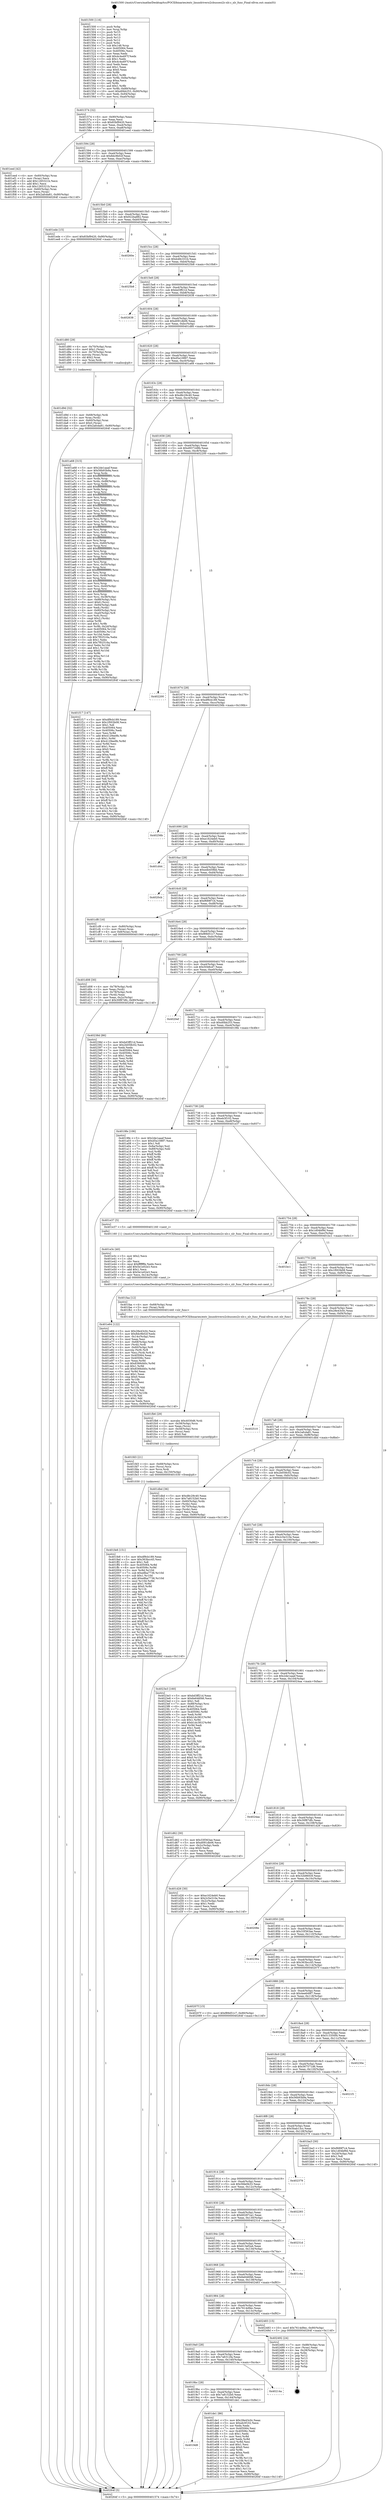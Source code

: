 digraph "0x401500" {
  label = "0x401500 (/mnt/c/Users/mathe/Desktop/tcc/POCII/binaries/extr_linuxdriversi2cbussesi2c-xlr.c_xlr_func_Final-ollvm.out::main(0))"
  labelloc = "t"
  node[shape=record]

  Entry [label="",width=0.3,height=0.3,shape=circle,fillcolor=black,style=filled]
  "0x401574" [label="{
     0x401574 [32]\l
     | [instrs]\l
     &nbsp;&nbsp;0x401574 \<+6\>: mov -0x90(%rbp),%eax\l
     &nbsp;&nbsp;0x40157a \<+2\>: mov %eax,%ecx\l
     &nbsp;&nbsp;0x40157c \<+6\>: sub $0x83bf9420,%ecx\l
     &nbsp;&nbsp;0x401582 \<+6\>: mov %eax,-0xa4(%rbp)\l
     &nbsp;&nbsp;0x401588 \<+6\>: mov %ecx,-0xa8(%rbp)\l
     &nbsp;&nbsp;0x40158e \<+6\>: je 0000000000401eed \<main+0x9ed\>\l
  }"]
  "0x401eed" [label="{
     0x401eed [42]\l
     | [instrs]\l
     &nbsp;&nbsp;0x401eed \<+4\>: mov -0x60(%rbp),%rax\l
     &nbsp;&nbsp;0x401ef1 \<+2\>: mov (%rax),%ecx\l
     &nbsp;&nbsp;0x401ef3 \<+6\>: add $0x1265321b,%ecx\l
     &nbsp;&nbsp;0x401ef9 \<+3\>: add $0x1,%ecx\l
     &nbsp;&nbsp;0x401efc \<+6\>: sub $0x1265321b,%ecx\l
     &nbsp;&nbsp;0x401f02 \<+4\>: mov -0x60(%rbp),%rax\l
     &nbsp;&nbsp;0x401f06 \<+2\>: mov %ecx,(%rax)\l
     &nbsp;&nbsp;0x401f08 \<+10\>: movl $0x2afcda81,-0x90(%rbp)\l
     &nbsp;&nbsp;0x401f12 \<+5\>: jmp 000000000040264f \<main+0x114f\>\l
  }"]
  "0x401594" [label="{
     0x401594 [28]\l
     | [instrs]\l
     &nbsp;&nbsp;0x401594 \<+5\>: jmp 0000000000401599 \<main+0x99\>\l
     &nbsp;&nbsp;0x401599 \<+6\>: mov -0xa4(%rbp),%eax\l
     &nbsp;&nbsp;0x40159f \<+5\>: sub $0x8dc9b02f,%eax\l
     &nbsp;&nbsp;0x4015a4 \<+6\>: mov %eax,-0xac(%rbp)\l
     &nbsp;&nbsp;0x4015aa \<+6\>: je 0000000000401ede \<main+0x9de\>\l
  }"]
  Exit [label="",width=0.3,height=0.3,shape=circle,fillcolor=black,style=filled,peripheries=2]
  "0x401ede" [label="{
     0x401ede [15]\l
     | [instrs]\l
     &nbsp;&nbsp;0x401ede \<+10\>: movl $0x83bf9420,-0x90(%rbp)\l
     &nbsp;&nbsp;0x401ee8 \<+5\>: jmp 000000000040264f \<main+0x114f\>\l
  }"]
  "0x4015b0" [label="{
     0x4015b0 [28]\l
     | [instrs]\l
     &nbsp;&nbsp;0x4015b0 \<+5\>: jmp 00000000004015b5 \<main+0xb5\>\l
     &nbsp;&nbsp;0x4015b5 \<+6\>: mov -0xa4(%rbp),%eax\l
     &nbsp;&nbsp;0x4015bb \<+5\>: sub $0x922ba882,%eax\l
     &nbsp;&nbsp;0x4015c0 \<+6\>: mov %eax,-0xb0(%rbp)\l
     &nbsp;&nbsp;0x4015c6 \<+6\>: je 000000000040260e \<main+0x110e\>\l
  }"]
  "0x401fe8" [label="{
     0x401fe8 [151]\l
     | [instrs]\l
     &nbsp;&nbsp;0x401fe8 \<+5\>: mov $0xdf9cb189,%eax\l
     &nbsp;&nbsp;0x401fed \<+5\>: mov $0x363bcc45,%esi\l
     &nbsp;&nbsp;0x401ff2 \<+2\>: mov $0x1,%dl\l
     &nbsp;&nbsp;0x401ff4 \<+8\>: mov 0x405064,%r8d\l
     &nbsp;&nbsp;0x401ffc \<+8\>: mov 0x40506c,%r9d\l
     &nbsp;&nbsp;0x402004 \<+3\>: mov %r8d,%r10d\l
     &nbsp;&nbsp;0x402007 \<+7\>: sub $0xe8ba7736,%r10d\l
     &nbsp;&nbsp;0x40200e \<+4\>: sub $0x1,%r10d\l
     &nbsp;&nbsp;0x402012 \<+7\>: add $0xe8ba7736,%r10d\l
     &nbsp;&nbsp;0x402019 \<+4\>: imul %r10d,%r8d\l
     &nbsp;&nbsp;0x40201d \<+4\>: and $0x1,%r8d\l
     &nbsp;&nbsp;0x402021 \<+4\>: cmp $0x0,%r8d\l
     &nbsp;&nbsp;0x402025 \<+4\>: sete %r11b\l
     &nbsp;&nbsp;0x402029 \<+4\>: cmp $0xa,%r9d\l
     &nbsp;&nbsp;0x40202d \<+3\>: setl %bl\l
     &nbsp;&nbsp;0x402030 \<+3\>: mov %r11b,%r14b\l
     &nbsp;&nbsp;0x402033 \<+4\>: xor $0xff,%r14b\l
     &nbsp;&nbsp;0x402037 \<+3\>: mov %bl,%r15b\l
     &nbsp;&nbsp;0x40203a \<+4\>: xor $0xff,%r15b\l
     &nbsp;&nbsp;0x40203e \<+3\>: xor $0x1,%dl\l
     &nbsp;&nbsp;0x402041 \<+3\>: mov %r14b,%r12b\l
     &nbsp;&nbsp;0x402044 \<+4\>: and $0xff,%r12b\l
     &nbsp;&nbsp;0x402048 \<+3\>: and %dl,%r11b\l
     &nbsp;&nbsp;0x40204b \<+3\>: mov %r15b,%r13b\l
     &nbsp;&nbsp;0x40204e \<+4\>: and $0xff,%r13b\l
     &nbsp;&nbsp;0x402052 \<+2\>: and %dl,%bl\l
     &nbsp;&nbsp;0x402054 \<+3\>: or %r11b,%r12b\l
     &nbsp;&nbsp;0x402057 \<+3\>: or %bl,%r13b\l
     &nbsp;&nbsp;0x40205a \<+3\>: xor %r13b,%r12b\l
     &nbsp;&nbsp;0x40205d \<+3\>: or %r15b,%r14b\l
     &nbsp;&nbsp;0x402060 \<+4\>: xor $0xff,%r14b\l
     &nbsp;&nbsp;0x402064 \<+3\>: or $0x1,%dl\l
     &nbsp;&nbsp;0x402067 \<+3\>: and %dl,%r14b\l
     &nbsp;&nbsp;0x40206a \<+3\>: or %r14b,%r12b\l
     &nbsp;&nbsp;0x40206d \<+4\>: test $0x1,%r12b\l
     &nbsp;&nbsp;0x402071 \<+3\>: cmovne %esi,%eax\l
     &nbsp;&nbsp;0x402074 \<+6\>: mov %eax,-0x90(%rbp)\l
     &nbsp;&nbsp;0x40207a \<+5\>: jmp 000000000040264f \<main+0x114f\>\l
  }"]
  "0x40260e" [label="{
     0x40260e\l
  }", style=dashed]
  "0x4015cc" [label="{
     0x4015cc [28]\l
     | [instrs]\l
     &nbsp;&nbsp;0x4015cc \<+5\>: jmp 00000000004015d1 \<main+0xd1\>\l
     &nbsp;&nbsp;0x4015d1 \<+6\>: mov -0xa4(%rbp),%eax\l
     &nbsp;&nbsp;0x4015d7 \<+5\>: sub $0xb48c331b,%eax\l
     &nbsp;&nbsp;0x4015dc \<+6\>: mov %eax,-0xb4(%rbp)\l
     &nbsp;&nbsp;0x4015e2 \<+6\>: je 00000000004025b8 \<main+0x10b8\>\l
  }"]
  "0x401fd3" [label="{
     0x401fd3 [21]\l
     | [instrs]\l
     &nbsp;&nbsp;0x401fd3 \<+4\>: mov -0x68(%rbp),%rcx\l
     &nbsp;&nbsp;0x401fd7 \<+3\>: mov (%rcx),%rcx\l
     &nbsp;&nbsp;0x401fda \<+3\>: mov %rcx,%rdi\l
     &nbsp;&nbsp;0x401fdd \<+6\>: mov %eax,-0x150(%rbp)\l
     &nbsp;&nbsp;0x401fe3 \<+5\>: call 0000000000401030 \<free@plt\>\l
     | [calls]\l
     &nbsp;&nbsp;0x401030 \{1\} (unknown)\l
  }"]
  "0x4025b8" [label="{
     0x4025b8\l
  }", style=dashed]
  "0x4015e8" [label="{
     0x4015e8 [28]\l
     | [instrs]\l
     &nbsp;&nbsp;0x4015e8 \<+5\>: jmp 00000000004015ed \<main+0xed\>\l
     &nbsp;&nbsp;0x4015ed \<+6\>: mov -0xa4(%rbp),%eax\l
     &nbsp;&nbsp;0x4015f3 \<+5\>: sub $0xbd3ff21d,%eax\l
     &nbsp;&nbsp;0x4015f8 \<+6\>: mov %eax,-0xb8(%rbp)\l
     &nbsp;&nbsp;0x4015fe \<+6\>: je 0000000000402638 \<main+0x1138\>\l
  }"]
  "0x401fb6" [label="{
     0x401fb6 [29]\l
     | [instrs]\l
     &nbsp;&nbsp;0x401fb6 \<+10\>: movabs $0x4030d6,%rdi\l
     &nbsp;&nbsp;0x401fc0 \<+4\>: mov -0x58(%rbp),%rcx\l
     &nbsp;&nbsp;0x401fc4 \<+2\>: mov %eax,(%rcx)\l
     &nbsp;&nbsp;0x401fc6 \<+4\>: mov -0x58(%rbp),%rcx\l
     &nbsp;&nbsp;0x401fca \<+2\>: mov (%rcx),%esi\l
     &nbsp;&nbsp;0x401fcc \<+2\>: mov $0x0,%al\l
     &nbsp;&nbsp;0x401fce \<+5\>: call 0000000000401040 \<printf@plt\>\l
     | [calls]\l
     &nbsp;&nbsp;0x401040 \{1\} (unknown)\l
  }"]
  "0x402638" [label="{
     0x402638\l
  }", style=dashed]
  "0x401604" [label="{
     0x401604 [28]\l
     | [instrs]\l
     &nbsp;&nbsp;0x401604 \<+5\>: jmp 0000000000401609 \<main+0x109\>\l
     &nbsp;&nbsp;0x401609 \<+6\>: mov -0xa4(%rbp),%eax\l
     &nbsp;&nbsp;0x40160f \<+5\>: sub $0xd091db06,%eax\l
     &nbsp;&nbsp;0x401614 \<+6\>: mov %eax,-0xbc(%rbp)\l
     &nbsp;&nbsp;0x40161a \<+6\>: je 0000000000401d80 \<main+0x880\>\l
  }"]
  "0x401e64" [label="{
     0x401e64 [122]\l
     | [instrs]\l
     &nbsp;&nbsp;0x401e64 \<+5\>: mov $0x28e43c0c,%ecx\l
     &nbsp;&nbsp;0x401e69 \<+5\>: mov $0x8dc9b02f,%edx\l
     &nbsp;&nbsp;0x401e6e \<+6\>: mov -0x14c(%rbp),%esi\l
     &nbsp;&nbsp;0x401e74 \<+3\>: imul %eax,%esi\l
     &nbsp;&nbsp;0x401e77 \<+4\>: mov -0x68(%rbp),%rdi\l
     &nbsp;&nbsp;0x401e7b \<+3\>: mov (%rdi),%rdi\l
     &nbsp;&nbsp;0x401e7e \<+4\>: mov -0x60(%rbp),%r8\l
     &nbsp;&nbsp;0x401e82 \<+3\>: movslq (%r8),%r8\l
     &nbsp;&nbsp;0x401e85 \<+4\>: mov %esi,(%rdi,%r8,4)\l
     &nbsp;&nbsp;0x401e89 \<+7\>: mov 0x405064,%eax\l
     &nbsp;&nbsp;0x401e90 \<+7\>: mov 0x40506c,%esi\l
     &nbsp;&nbsp;0x401e97 \<+3\>: mov %eax,%r9d\l
     &nbsp;&nbsp;0x401e9a \<+7\>: sub $0x8366d40c,%r9d\l
     &nbsp;&nbsp;0x401ea1 \<+4\>: sub $0x1,%r9d\l
     &nbsp;&nbsp;0x401ea5 \<+7\>: add $0x8366d40c,%r9d\l
     &nbsp;&nbsp;0x401eac \<+4\>: imul %r9d,%eax\l
     &nbsp;&nbsp;0x401eb0 \<+3\>: and $0x1,%eax\l
     &nbsp;&nbsp;0x401eb3 \<+3\>: cmp $0x0,%eax\l
     &nbsp;&nbsp;0x401eb6 \<+4\>: sete %r10b\l
     &nbsp;&nbsp;0x401eba \<+3\>: cmp $0xa,%esi\l
     &nbsp;&nbsp;0x401ebd \<+4\>: setl %r11b\l
     &nbsp;&nbsp;0x401ec1 \<+3\>: mov %r10b,%bl\l
     &nbsp;&nbsp;0x401ec4 \<+3\>: and %r11b,%bl\l
     &nbsp;&nbsp;0x401ec7 \<+3\>: xor %r11b,%r10b\l
     &nbsp;&nbsp;0x401eca \<+3\>: or %r10b,%bl\l
     &nbsp;&nbsp;0x401ecd \<+3\>: test $0x1,%bl\l
     &nbsp;&nbsp;0x401ed0 \<+3\>: cmovne %edx,%ecx\l
     &nbsp;&nbsp;0x401ed3 \<+6\>: mov %ecx,-0x90(%rbp)\l
     &nbsp;&nbsp;0x401ed9 \<+5\>: jmp 000000000040264f \<main+0x114f\>\l
  }"]
  "0x401d80" [label="{
     0x401d80 [29]\l
     | [instrs]\l
     &nbsp;&nbsp;0x401d80 \<+4\>: mov -0x70(%rbp),%rax\l
     &nbsp;&nbsp;0x401d84 \<+6\>: movl $0x1,(%rax)\l
     &nbsp;&nbsp;0x401d8a \<+4\>: mov -0x70(%rbp),%rax\l
     &nbsp;&nbsp;0x401d8e \<+3\>: movslq (%rax),%rax\l
     &nbsp;&nbsp;0x401d91 \<+4\>: shl $0x2,%rax\l
     &nbsp;&nbsp;0x401d95 \<+3\>: mov %rax,%rdi\l
     &nbsp;&nbsp;0x401d98 \<+5\>: call 0000000000401050 \<malloc@plt\>\l
     | [calls]\l
     &nbsp;&nbsp;0x401050 \{1\} (unknown)\l
  }"]
  "0x401620" [label="{
     0x401620 [28]\l
     | [instrs]\l
     &nbsp;&nbsp;0x401620 \<+5\>: jmp 0000000000401625 \<main+0x125\>\l
     &nbsp;&nbsp;0x401625 \<+6\>: mov -0xa4(%rbp),%eax\l
     &nbsp;&nbsp;0x40162b \<+5\>: sub $0xd5a10897,%eax\l
     &nbsp;&nbsp;0x401630 \<+6\>: mov %eax,-0xc0(%rbp)\l
     &nbsp;&nbsp;0x401636 \<+6\>: je 0000000000401a68 \<main+0x568\>\l
  }"]
  "0x401e3c" [label="{
     0x401e3c [40]\l
     | [instrs]\l
     &nbsp;&nbsp;0x401e3c \<+5\>: mov $0x2,%ecx\l
     &nbsp;&nbsp;0x401e41 \<+1\>: cltd\l
     &nbsp;&nbsp;0x401e42 \<+2\>: idiv %ecx\l
     &nbsp;&nbsp;0x401e44 \<+6\>: imul $0xfffffffe,%edx,%ecx\l
     &nbsp;&nbsp;0x401e4a \<+6\>: add $0x5e1e02e3,%ecx\l
     &nbsp;&nbsp;0x401e50 \<+3\>: add $0x1,%ecx\l
     &nbsp;&nbsp;0x401e53 \<+6\>: sub $0x5e1e02e3,%ecx\l
     &nbsp;&nbsp;0x401e59 \<+6\>: mov %ecx,-0x14c(%rbp)\l
     &nbsp;&nbsp;0x401e5f \<+5\>: call 0000000000401160 \<next_i\>\l
     | [calls]\l
     &nbsp;&nbsp;0x401160 \{1\} (/mnt/c/Users/mathe/Desktop/tcc/POCII/binaries/extr_linuxdriversi2cbussesi2c-xlr.c_xlr_func_Final-ollvm.out::next_i)\l
  }"]
  "0x401a68" [label="{
     0x401a68 [315]\l
     | [instrs]\l
     &nbsp;&nbsp;0x401a68 \<+5\>: mov $0x2de1aaaf,%eax\l
     &nbsp;&nbsp;0x401a6d \<+5\>: mov $0x56b93b9a,%ecx\l
     &nbsp;&nbsp;0x401a72 \<+3\>: mov %rsp,%rdx\l
     &nbsp;&nbsp;0x401a75 \<+4\>: add $0xfffffffffffffff0,%rdx\l
     &nbsp;&nbsp;0x401a79 \<+3\>: mov %rdx,%rsp\l
     &nbsp;&nbsp;0x401a7c \<+7\>: mov %rdx,-0x88(%rbp)\l
     &nbsp;&nbsp;0x401a83 \<+3\>: mov %rsp,%rdx\l
     &nbsp;&nbsp;0x401a86 \<+4\>: add $0xfffffffffffffff0,%rdx\l
     &nbsp;&nbsp;0x401a8a \<+3\>: mov %rdx,%rsp\l
     &nbsp;&nbsp;0x401a8d \<+3\>: mov %rsp,%rsi\l
     &nbsp;&nbsp;0x401a90 \<+4\>: add $0xfffffffffffffff0,%rsi\l
     &nbsp;&nbsp;0x401a94 \<+3\>: mov %rsi,%rsp\l
     &nbsp;&nbsp;0x401a97 \<+4\>: mov %rsi,-0x80(%rbp)\l
     &nbsp;&nbsp;0x401a9b \<+3\>: mov %rsp,%rsi\l
     &nbsp;&nbsp;0x401a9e \<+4\>: add $0xfffffffffffffff0,%rsi\l
     &nbsp;&nbsp;0x401aa2 \<+3\>: mov %rsi,%rsp\l
     &nbsp;&nbsp;0x401aa5 \<+4\>: mov %rsi,-0x78(%rbp)\l
     &nbsp;&nbsp;0x401aa9 \<+3\>: mov %rsp,%rsi\l
     &nbsp;&nbsp;0x401aac \<+4\>: add $0xfffffffffffffff0,%rsi\l
     &nbsp;&nbsp;0x401ab0 \<+3\>: mov %rsi,%rsp\l
     &nbsp;&nbsp;0x401ab3 \<+4\>: mov %rsi,-0x70(%rbp)\l
     &nbsp;&nbsp;0x401ab7 \<+3\>: mov %rsp,%rsi\l
     &nbsp;&nbsp;0x401aba \<+4\>: add $0xfffffffffffffff0,%rsi\l
     &nbsp;&nbsp;0x401abe \<+3\>: mov %rsi,%rsp\l
     &nbsp;&nbsp;0x401ac1 \<+4\>: mov %rsi,-0x68(%rbp)\l
     &nbsp;&nbsp;0x401ac5 \<+3\>: mov %rsp,%rsi\l
     &nbsp;&nbsp;0x401ac8 \<+4\>: add $0xfffffffffffffff0,%rsi\l
     &nbsp;&nbsp;0x401acc \<+3\>: mov %rsi,%rsp\l
     &nbsp;&nbsp;0x401acf \<+4\>: mov %rsi,-0x60(%rbp)\l
     &nbsp;&nbsp;0x401ad3 \<+3\>: mov %rsp,%rsi\l
     &nbsp;&nbsp;0x401ad6 \<+4\>: add $0xfffffffffffffff0,%rsi\l
     &nbsp;&nbsp;0x401ada \<+3\>: mov %rsi,%rsp\l
     &nbsp;&nbsp;0x401add \<+4\>: mov %rsi,-0x58(%rbp)\l
     &nbsp;&nbsp;0x401ae1 \<+3\>: mov %rsp,%rsi\l
     &nbsp;&nbsp;0x401ae4 \<+4\>: add $0xfffffffffffffff0,%rsi\l
     &nbsp;&nbsp;0x401ae8 \<+3\>: mov %rsi,%rsp\l
     &nbsp;&nbsp;0x401aeb \<+4\>: mov %rsi,-0x50(%rbp)\l
     &nbsp;&nbsp;0x401aef \<+3\>: mov %rsp,%rsi\l
     &nbsp;&nbsp;0x401af2 \<+4\>: add $0xfffffffffffffff0,%rsi\l
     &nbsp;&nbsp;0x401af6 \<+3\>: mov %rsi,%rsp\l
     &nbsp;&nbsp;0x401af9 \<+4\>: mov %rsi,-0x48(%rbp)\l
     &nbsp;&nbsp;0x401afd \<+3\>: mov %rsp,%rsi\l
     &nbsp;&nbsp;0x401b00 \<+4\>: add $0xfffffffffffffff0,%rsi\l
     &nbsp;&nbsp;0x401b04 \<+3\>: mov %rsi,%rsp\l
     &nbsp;&nbsp;0x401b07 \<+4\>: mov %rsi,-0x40(%rbp)\l
     &nbsp;&nbsp;0x401b0b \<+3\>: mov %rsp,%rsi\l
     &nbsp;&nbsp;0x401b0e \<+4\>: add $0xfffffffffffffff0,%rsi\l
     &nbsp;&nbsp;0x401b12 \<+3\>: mov %rsi,%rsp\l
     &nbsp;&nbsp;0x401b15 \<+4\>: mov %rsi,-0x38(%rbp)\l
     &nbsp;&nbsp;0x401b19 \<+7\>: mov -0x88(%rbp),%rsi\l
     &nbsp;&nbsp;0x401b20 \<+6\>: movl $0x0,(%rsi)\l
     &nbsp;&nbsp;0x401b26 \<+6\>: mov -0x94(%rbp),%edi\l
     &nbsp;&nbsp;0x401b2c \<+2\>: mov %edi,(%rdx)\l
     &nbsp;&nbsp;0x401b2e \<+4\>: mov -0x80(%rbp),%rsi\l
     &nbsp;&nbsp;0x401b32 \<+7\>: mov -0xa0(%rbp),%r8\l
     &nbsp;&nbsp;0x401b39 \<+3\>: mov %r8,(%rsi)\l
     &nbsp;&nbsp;0x401b3c \<+3\>: cmpl $0x2,(%rdx)\l
     &nbsp;&nbsp;0x401b3f \<+4\>: setne %r9b\l
     &nbsp;&nbsp;0x401b43 \<+4\>: and $0x1,%r9b\l
     &nbsp;&nbsp;0x401b47 \<+4\>: mov %r9b,-0x2d(%rbp)\l
     &nbsp;&nbsp;0x401b4b \<+8\>: mov 0x405064,%r10d\l
     &nbsp;&nbsp;0x401b53 \<+8\>: mov 0x40506c,%r11d\l
     &nbsp;&nbsp;0x401b5b \<+3\>: mov %r10d,%ebx\l
     &nbsp;&nbsp;0x401b5e \<+6\>: sub $0x7f02516a,%ebx\l
     &nbsp;&nbsp;0x401b64 \<+3\>: sub $0x1,%ebx\l
     &nbsp;&nbsp;0x401b67 \<+6\>: add $0x7f02516a,%ebx\l
     &nbsp;&nbsp;0x401b6d \<+4\>: imul %ebx,%r10d\l
     &nbsp;&nbsp;0x401b71 \<+4\>: and $0x1,%r10d\l
     &nbsp;&nbsp;0x401b75 \<+4\>: cmp $0x0,%r10d\l
     &nbsp;&nbsp;0x401b79 \<+4\>: sete %r9b\l
     &nbsp;&nbsp;0x401b7d \<+4\>: cmp $0xa,%r11d\l
     &nbsp;&nbsp;0x401b81 \<+4\>: setl %r14b\l
     &nbsp;&nbsp;0x401b85 \<+3\>: mov %r9b,%r15b\l
     &nbsp;&nbsp;0x401b88 \<+3\>: and %r14b,%r15b\l
     &nbsp;&nbsp;0x401b8b \<+3\>: xor %r14b,%r9b\l
     &nbsp;&nbsp;0x401b8e \<+3\>: or %r9b,%r15b\l
     &nbsp;&nbsp;0x401b91 \<+4\>: test $0x1,%r15b\l
     &nbsp;&nbsp;0x401b95 \<+3\>: cmovne %ecx,%eax\l
     &nbsp;&nbsp;0x401b98 \<+6\>: mov %eax,-0x90(%rbp)\l
     &nbsp;&nbsp;0x401b9e \<+5\>: jmp 000000000040264f \<main+0x114f\>\l
  }"]
  "0x40163c" [label="{
     0x40163c [28]\l
     | [instrs]\l
     &nbsp;&nbsp;0x40163c \<+5\>: jmp 0000000000401641 \<main+0x141\>\l
     &nbsp;&nbsp;0x401641 \<+6\>: mov -0xa4(%rbp),%eax\l
     &nbsp;&nbsp;0x401647 \<+5\>: sub $0xd8c29c40,%eax\l
     &nbsp;&nbsp;0x40164c \<+6\>: mov %eax,-0xc4(%rbp)\l
     &nbsp;&nbsp;0x401652 \<+6\>: je 0000000000401f17 \<main+0xa17\>\l
  }"]
  "0x4019d8" [label="{
     0x4019d8\l
  }", style=dashed]
  "0x401f17" [label="{
     0x401f17 [147]\l
     | [instrs]\l
     &nbsp;&nbsp;0x401f17 \<+5\>: mov $0xdf9cb189,%eax\l
     &nbsp;&nbsp;0x401f1c \<+5\>: mov $0x1f003b08,%ecx\l
     &nbsp;&nbsp;0x401f21 \<+2\>: mov $0x1,%dl\l
     &nbsp;&nbsp;0x401f23 \<+7\>: mov 0x405064,%esi\l
     &nbsp;&nbsp;0x401f2a \<+7\>: mov 0x40506c,%edi\l
     &nbsp;&nbsp;0x401f31 \<+3\>: mov %esi,%r8d\l
     &nbsp;&nbsp;0x401f34 \<+7\>: add $0x4129ee9b,%r8d\l
     &nbsp;&nbsp;0x401f3b \<+4\>: sub $0x1,%r8d\l
     &nbsp;&nbsp;0x401f3f \<+7\>: sub $0x4129ee9b,%r8d\l
     &nbsp;&nbsp;0x401f46 \<+4\>: imul %r8d,%esi\l
     &nbsp;&nbsp;0x401f4a \<+3\>: and $0x1,%esi\l
     &nbsp;&nbsp;0x401f4d \<+3\>: cmp $0x0,%esi\l
     &nbsp;&nbsp;0x401f50 \<+4\>: sete %r9b\l
     &nbsp;&nbsp;0x401f54 \<+3\>: cmp $0xa,%edi\l
     &nbsp;&nbsp;0x401f57 \<+4\>: setl %r10b\l
     &nbsp;&nbsp;0x401f5b \<+3\>: mov %r9b,%r11b\l
     &nbsp;&nbsp;0x401f5e \<+4\>: xor $0xff,%r11b\l
     &nbsp;&nbsp;0x401f62 \<+3\>: mov %r10b,%bl\l
     &nbsp;&nbsp;0x401f65 \<+3\>: xor $0xff,%bl\l
     &nbsp;&nbsp;0x401f68 \<+3\>: xor $0x1,%dl\l
     &nbsp;&nbsp;0x401f6b \<+3\>: mov %r11b,%r14b\l
     &nbsp;&nbsp;0x401f6e \<+4\>: and $0xff,%r14b\l
     &nbsp;&nbsp;0x401f72 \<+3\>: and %dl,%r9b\l
     &nbsp;&nbsp;0x401f75 \<+3\>: mov %bl,%r15b\l
     &nbsp;&nbsp;0x401f78 \<+4\>: and $0xff,%r15b\l
     &nbsp;&nbsp;0x401f7c \<+3\>: and %dl,%r10b\l
     &nbsp;&nbsp;0x401f7f \<+3\>: or %r9b,%r14b\l
     &nbsp;&nbsp;0x401f82 \<+3\>: or %r10b,%r15b\l
     &nbsp;&nbsp;0x401f85 \<+3\>: xor %r15b,%r14b\l
     &nbsp;&nbsp;0x401f88 \<+3\>: or %bl,%r11b\l
     &nbsp;&nbsp;0x401f8b \<+4\>: xor $0xff,%r11b\l
     &nbsp;&nbsp;0x401f8f \<+3\>: or $0x1,%dl\l
     &nbsp;&nbsp;0x401f92 \<+3\>: and %dl,%r11b\l
     &nbsp;&nbsp;0x401f95 \<+3\>: or %r11b,%r14b\l
     &nbsp;&nbsp;0x401f98 \<+4\>: test $0x1,%r14b\l
     &nbsp;&nbsp;0x401f9c \<+3\>: cmovne %ecx,%eax\l
     &nbsp;&nbsp;0x401f9f \<+6\>: mov %eax,-0x90(%rbp)\l
     &nbsp;&nbsp;0x401fa5 \<+5\>: jmp 000000000040264f \<main+0x114f\>\l
  }"]
  "0x401658" [label="{
     0x401658 [28]\l
     | [instrs]\l
     &nbsp;&nbsp;0x401658 \<+5\>: jmp 000000000040165d \<main+0x15d\>\l
     &nbsp;&nbsp;0x40165d \<+6\>: mov -0xa4(%rbp),%eax\l
     &nbsp;&nbsp;0x401663 \<+5\>: sub $0xd9372d8b,%eax\l
     &nbsp;&nbsp;0x401668 \<+6\>: mov %eax,-0xc8(%rbp)\l
     &nbsp;&nbsp;0x40166e \<+6\>: je 0000000000402200 \<main+0xd00\>\l
  }"]
  "0x401de1" [label="{
     0x401de1 [86]\l
     | [instrs]\l
     &nbsp;&nbsp;0x401de1 \<+5\>: mov $0x28e43c0c,%eax\l
     &nbsp;&nbsp;0x401de6 \<+5\>: mov $0xeb3f102,%ecx\l
     &nbsp;&nbsp;0x401deb \<+2\>: xor %edx,%edx\l
     &nbsp;&nbsp;0x401ded \<+7\>: mov 0x405064,%esi\l
     &nbsp;&nbsp;0x401df4 \<+7\>: mov 0x40506c,%edi\l
     &nbsp;&nbsp;0x401dfb \<+3\>: sub $0x1,%edx\l
     &nbsp;&nbsp;0x401dfe \<+3\>: mov %esi,%r8d\l
     &nbsp;&nbsp;0x401e01 \<+3\>: add %edx,%r8d\l
     &nbsp;&nbsp;0x401e04 \<+4\>: imul %r8d,%esi\l
     &nbsp;&nbsp;0x401e08 \<+3\>: and $0x1,%esi\l
     &nbsp;&nbsp;0x401e0b \<+3\>: cmp $0x0,%esi\l
     &nbsp;&nbsp;0x401e0e \<+4\>: sete %r9b\l
     &nbsp;&nbsp;0x401e12 \<+3\>: cmp $0xa,%edi\l
     &nbsp;&nbsp;0x401e15 \<+4\>: setl %r10b\l
     &nbsp;&nbsp;0x401e19 \<+3\>: mov %r9b,%r11b\l
     &nbsp;&nbsp;0x401e1c \<+3\>: and %r10b,%r11b\l
     &nbsp;&nbsp;0x401e1f \<+3\>: xor %r10b,%r9b\l
     &nbsp;&nbsp;0x401e22 \<+3\>: or %r9b,%r11b\l
     &nbsp;&nbsp;0x401e25 \<+4\>: test $0x1,%r11b\l
     &nbsp;&nbsp;0x401e29 \<+3\>: cmovne %ecx,%eax\l
     &nbsp;&nbsp;0x401e2c \<+6\>: mov %eax,-0x90(%rbp)\l
     &nbsp;&nbsp;0x401e32 \<+5\>: jmp 000000000040264f \<main+0x114f\>\l
  }"]
  "0x402200" [label="{
     0x402200\l
  }", style=dashed]
  "0x401674" [label="{
     0x401674 [28]\l
     | [instrs]\l
     &nbsp;&nbsp;0x401674 \<+5\>: jmp 0000000000401679 \<main+0x179\>\l
     &nbsp;&nbsp;0x401679 \<+6\>: mov -0xa4(%rbp),%eax\l
     &nbsp;&nbsp;0x40167f \<+5\>: sub $0xdf9cb189,%eax\l
     &nbsp;&nbsp;0x401684 \<+6\>: mov %eax,-0xcc(%rbp)\l
     &nbsp;&nbsp;0x40168a \<+6\>: je 000000000040256b \<main+0x106b\>\l
  }"]
  "0x4019bc" [label="{
     0x4019bc [28]\l
     | [instrs]\l
     &nbsp;&nbsp;0x4019bc \<+5\>: jmp 00000000004019c1 \<main+0x4c1\>\l
     &nbsp;&nbsp;0x4019c1 \<+6\>: mov -0xa4(%rbp),%eax\l
     &nbsp;&nbsp;0x4019c7 \<+5\>: sub $0x7a8152b0,%eax\l
     &nbsp;&nbsp;0x4019cc \<+6\>: mov %eax,-0x144(%rbp)\l
     &nbsp;&nbsp;0x4019d2 \<+6\>: je 0000000000401de1 \<main+0x8e1\>\l
  }"]
  "0x40256b" [label="{
     0x40256b\l
  }", style=dashed]
  "0x401690" [label="{
     0x401690 [28]\l
     | [instrs]\l
     &nbsp;&nbsp;0x401690 \<+5\>: jmp 0000000000401695 \<main+0x195\>\l
     &nbsp;&nbsp;0x401695 \<+6\>: mov -0xa4(%rbp),%eax\l
     &nbsp;&nbsp;0x40169b \<+5\>: sub $0xe1624eb0,%eax\l
     &nbsp;&nbsp;0x4016a0 \<+6\>: mov %eax,-0xd0(%rbp)\l
     &nbsp;&nbsp;0x4016a6 \<+6\>: je 0000000000401d44 \<main+0x844\>\l
  }"]
  "0x40214a" [label="{
     0x40214a\l
  }", style=dashed]
  "0x401d44" [label="{
     0x401d44\l
  }", style=dashed]
  "0x4016ac" [label="{
     0x4016ac [28]\l
     | [instrs]\l
     &nbsp;&nbsp;0x4016ac \<+5\>: jmp 00000000004016b1 \<main+0x1b1\>\l
     &nbsp;&nbsp;0x4016b1 \<+6\>: mov -0xa4(%rbp),%eax\l
     &nbsp;&nbsp;0x4016b7 \<+5\>: sub $0xedb459bb,%eax\l
     &nbsp;&nbsp;0x4016bc \<+6\>: mov %eax,-0xd4(%rbp)\l
     &nbsp;&nbsp;0x4016c2 \<+6\>: je 00000000004020cb \<main+0xbcb\>\l
  }"]
  "0x4019a0" [label="{
     0x4019a0 [28]\l
     | [instrs]\l
     &nbsp;&nbsp;0x4019a0 \<+5\>: jmp 00000000004019a5 \<main+0x4a5\>\l
     &nbsp;&nbsp;0x4019a5 \<+6\>: mov -0xa4(%rbp),%eax\l
     &nbsp;&nbsp;0x4019ab \<+5\>: sub $0x7a6312fa,%eax\l
     &nbsp;&nbsp;0x4019b0 \<+6\>: mov %eax,-0x140(%rbp)\l
     &nbsp;&nbsp;0x4019b6 \<+6\>: je 000000000040214a \<main+0xc4a\>\l
  }"]
  "0x4020cb" [label="{
     0x4020cb\l
  }", style=dashed]
  "0x4016c8" [label="{
     0x4016c8 [28]\l
     | [instrs]\l
     &nbsp;&nbsp;0x4016c8 \<+5\>: jmp 00000000004016cd \<main+0x1cd\>\l
     &nbsp;&nbsp;0x4016cd \<+6\>: mov -0xa4(%rbp),%eax\l
     &nbsp;&nbsp;0x4016d3 \<+5\>: sub $0xf689f7c4,%eax\l
     &nbsp;&nbsp;0x4016d8 \<+6\>: mov %eax,-0xd8(%rbp)\l
     &nbsp;&nbsp;0x4016de \<+6\>: je 0000000000401cf8 \<main+0x7f8\>\l
  }"]
  "0x402492" [label="{
     0x402492 [24]\l
     | [instrs]\l
     &nbsp;&nbsp;0x402492 \<+7\>: mov -0x88(%rbp),%rax\l
     &nbsp;&nbsp;0x402499 \<+2\>: mov (%rax),%eax\l
     &nbsp;&nbsp;0x40249b \<+4\>: lea -0x28(%rbp),%rsp\l
     &nbsp;&nbsp;0x40249f \<+1\>: pop %rbx\l
     &nbsp;&nbsp;0x4024a0 \<+2\>: pop %r12\l
     &nbsp;&nbsp;0x4024a2 \<+2\>: pop %r13\l
     &nbsp;&nbsp;0x4024a4 \<+2\>: pop %r14\l
     &nbsp;&nbsp;0x4024a6 \<+2\>: pop %r15\l
     &nbsp;&nbsp;0x4024a8 \<+1\>: pop %rbp\l
     &nbsp;&nbsp;0x4024a9 \<+1\>: ret\l
  }"]
  "0x401cf8" [label="{
     0x401cf8 [16]\l
     | [instrs]\l
     &nbsp;&nbsp;0x401cf8 \<+4\>: mov -0x80(%rbp),%rax\l
     &nbsp;&nbsp;0x401cfc \<+3\>: mov (%rax),%rax\l
     &nbsp;&nbsp;0x401cff \<+4\>: mov 0x8(%rax),%rdi\l
     &nbsp;&nbsp;0x401d03 \<+5\>: call 0000000000401060 \<atoi@plt\>\l
     | [calls]\l
     &nbsp;&nbsp;0x401060 \{1\} (unknown)\l
  }"]
  "0x4016e4" [label="{
     0x4016e4 [28]\l
     | [instrs]\l
     &nbsp;&nbsp;0x4016e4 \<+5\>: jmp 00000000004016e9 \<main+0x1e9\>\l
     &nbsp;&nbsp;0x4016e9 \<+6\>: mov -0xa4(%rbp),%eax\l
     &nbsp;&nbsp;0x4016ef \<+5\>: sub $0xf89d51c7,%eax\l
     &nbsp;&nbsp;0x4016f4 \<+6\>: mov %eax,-0xdc(%rbp)\l
     &nbsp;&nbsp;0x4016fa \<+6\>: je 000000000040238d \<main+0xe8d\>\l
  }"]
  "0x401984" [label="{
     0x401984 [28]\l
     | [instrs]\l
     &nbsp;&nbsp;0x401984 \<+5\>: jmp 0000000000401989 \<main+0x489\>\l
     &nbsp;&nbsp;0x401989 \<+6\>: mov -0xa4(%rbp),%eax\l
     &nbsp;&nbsp;0x40198f \<+5\>: sub $0x7614d9ec,%eax\l
     &nbsp;&nbsp;0x401994 \<+6\>: mov %eax,-0x13c(%rbp)\l
     &nbsp;&nbsp;0x40199a \<+6\>: je 0000000000402492 \<main+0xf92\>\l
  }"]
  "0x40238d" [label="{
     0x40238d [86]\l
     | [instrs]\l
     &nbsp;&nbsp;0x40238d \<+5\>: mov $0xbd3ff21d,%eax\l
     &nbsp;&nbsp;0x402392 \<+5\>: mov $0x2b058c02,%ecx\l
     &nbsp;&nbsp;0x402397 \<+2\>: xor %edx,%edx\l
     &nbsp;&nbsp;0x402399 \<+7\>: mov 0x405064,%esi\l
     &nbsp;&nbsp;0x4023a0 \<+7\>: mov 0x40506c,%edi\l
     &nbsp;&nbsp;0x4023a7 \<+3\>: sub $0x1,%edx\l
     &nbsp;&nbsp;0x4023aa \<+3\>: mov %esi,%r8d\l
     &nbsp;&nbsp;0x4023ad \<+3\>: add %edx,%r8d\l
     &nbsp;&nbsp;0x4023b0 \<+4\>: imul %r8d,%esi\l
     &nbsp;&nbsp;0x4023b4 \<+3\>: and $0x1,%esi\l
     &nbsp;&nbsp;0x4023b7 \<+3\>: cmp $0x0,%esi\l
     &nbsp;&nbsp;0x4023ba \<+4\>: sete %r9b\l
     &nbsp;&nbsp;0x4023be \<+3\>: cmp $0xa,%edi\l
     &nbsp;&nbsp;0x4023c1 \<+4\>: setl %r10b\l
     &nbsp;&nbsp;0x4023c5 \<+3\>: mov %r9b,%r11b\l
     &nbsp;&nbsp;0x4023c8 \<+3\>: and %r10b,%r11b\l
     &nbsp;&nbsp;0x4023cb \<+3\>: xor %r10b,%r9b\l
     &nbsp;&nbsp;0x4023ce \<+3\>: or %r9b,%r11b\l
     &nbsp;&nbsp;0x4023d1 \<+4\>: test $0x1,%r11b\l
     &nbsp;&nbsp;0x4023d5 \<+3\>: cmovne %ecx,%eax\l
     &nbsp;&nbsp;0x4023d8 \<+6\>: mov %eax,-0x90(%rbp)\l
     &nbsp;&nbsp;0x4023de \<+5\>: jmp 000000000040264f \<main+0x114f\>\l
  }"]
  "0x401700" [label="{
     0x401700 [28]\l
     | [instrs]\l
     &nbsp;&nbsp;0x401700 \<+5\>: jmp 0000000000401705 \<main+0x205\>\l
     &nbsp;&nbsp;0x401705 \<+6\>: mov -0xa4(%rbp),%eax\l
     &nbsp;&nbsp;0x40170b \<+5\>: sub $0x5048cd7,%eax\l
     &nbsp;&nbsp;0x401710 \<+6\>: mov %eax,-0xe0(%rbp)\l
     &nbsp;&nbsp;0x401716 \<+6\>: je 00000000004020ef \<main+0xbef\>\l
  }"]
  "0x402483" [label="{
     0x402483 [15]\l
     | [instrs]\l
     &nbsp;&nbsp;0x402483 \<+10\>: movl $0x7614d9ec,-0x90(%rbp)\l
     &nbsp;&nbsp;0x40248d \<+5\>: jmp 000000000040264f \<main+0x114f\>\l
  }"]
  "0x4020ef" [label="{
     0x4020ef\l
  }", style=dashed]
  "0x40171c" [label="{
     0x40171c [28]\l
     | [instrs]\l
     &nbsp;&nbsp;0x40171c \<+5\>: jmp 0000000000401721 \<main+0x221\>\l
     &nbsp;&nbsp;0x401721 \<+6\>: mov -0xa4(%rbp),%eax\l
     &nbsp;&nbsp;0x401727 \<+5\>: sub $0xd0bb253,%eax\l
     &nbsp;&nbsp;0x40172c \<+6\>: mov %eax,-0xe4(%rbp)\l
     &nbsp;&nbsp;0x401732 \<+6\>: je 00000000004019fe \<main+0x4fe\>\l
  }"]
  "0x401968" [label="{
     0x401968 [28]\l
     | [instrs]\l
     &nbsp;&nbsp;0x401968 \<+5\>: jmp 000000000040196d \<main+0x46d\>\l
     &nbsp;&nbsp;0x40196d \<+6\>: mov -0xa4(%rbp),%eax\l
     &nbsp;&nbsp;0x401973 \<+5\>: sub $0x6e646f46,%eax\l
     &nbsp;&nbsp;0x401978 \<+6\>: mov %eax,-0x138(%rbp)\l
     &nbsp;&nbsp;0x40197e \<+6\>: je 0000000000402483 \<main+0xf83\>\l
  }"]
  "0x4019fe" [label="{
     0x4019fe [106]\l
     | [instrs]\l
     &nbsp;&nbsp;0x4019fe \<+5\>: mov $0x2de1aaaf,%eax\l
     &nbsp;&nbsp;0x401a03 \<+5\>: mov $0xd5a10897,%ecx\l
     &nbsp;&nbsp;0x401a08 \<+2\>: mov $0x1,%dl\l
     &nbsp;&nbsp;0x401a0a \<+7\>: mov -0x8a(%rbp),%sil\l
     &nbsp;&nbsp;0x401a11 \<+7\>: mov -0x89(%rbp),%dil\l
     &nbsp;&nbsp;0x401a18 \<+3\>: mov %sil,%r8b\l
     &nbsp;&nbsp;0x401a1b \<+4\>: xor $0xff,%r8b\l
     &nbsp;&nbsp;0x401a1f \<+3\>: mov %dil,%r9b\l
     &nbsp;&nbsp;0x401a22 \<+4\>: xor $0xff,%r9b\l
     &nbsp;&nbsp;0x401a26 \<+3\>: xor $0x1,%dl\l
     &nbsp;&nbsp;0x401a29 \<+3\>: mov %r8b,%r10b\l
     &nbsp;&nbsp;0x401a2c \<+4\>: and $0xff,%r10b\l
     &nbsp;&nbsp;0x401a30 \<+3\>: and %dl,%sil\l
     &nbsp;&nbsp;0x401a33 \<+3\>: mov %r9b,%r11b\l
     &nbsp;&nbsp;0x401a36 \<+4\>: and $0xff,%r11b\l
     &nbsp;&nbsp;0x401a3a \<+3\>: and %dl,%dil\l
     &nbsp;&nbsp;0x401a3d \<+3\>: or %sil,%r10b\l
     &nbsp;&nbsp;0x401a40 \<+3\>: or %dil,%r11b\l
     &nbsp;&nbsp;0x401a43 \<+3\>: xor %r11b,%r10b\l
     &nbsp;&nbsp;0x401a46 \<+3\>: or %r9b,%r8b\l
     &nbsp;&nbsp;0x401a49 \<+4\>: xor $0xff,%r8b\l
     &nbsp;&nbsp;0x401a4d \<+3\>: or $0x1,%dl\l
     &nbsp;&nbsp;0x401a50 \<+3\>: and %dl,%r8b\l
     &nbsp;&nbsp;0x401a53 \<+3\>: or %r8b,%r10b\l
     &nbsp;&nbsp;0x401a56 \<+4\>: test $0x1,%r10b\l
     &nbsp;&nbsp;0x401a5a \<+3\>: cmovne %ecx,%eax\l
     &nbsp;&nbsp;0x401a5d \<+6\>: mov %eax,-0x90(%rbp)\l
     &nbsp;&nbsp;0x401a63 \<+5\>: jmp 000000000040264f \<main+0x114f\>\l
  }"]
  "0x401738" [label="{
     0x401738 [28]\l
     | [instrs]\l
     &nbsp;&nbsp;0x401738 \<+5\>: jmp 000000000040173d \<main+0x23d\>\l
     &nbsp;&nbsp;0x40173d \<+6\>: mov -0xa4(%rbp),%eax\l
     &nbsp;&nbsp;0x401743 \<+5\>: sub $0xeb3f102,%eax\l
     &nbsp;&nbsp;0x401748 \<+6\>: mov %eax,-0xe8(%rbp)\l
     &nbsp;&nbsp;0x40174e \<+6\>: je 0000000000401e37 \<main+0x937\>\l
  }"]
  "0x40264f" [label="{
     0x40264f [5]\l
     | [instrs]\l
     &nbsp;&nbsp;0x40264f \<+5\>: jmp 0000000000401574 \<main+0x74\>\l
  }"]
  "0x401500" [label="{
     0x401500 [116]\l
     | [instrs]\l
     &nbsp;&nbsp;0x401500 \<+1\>: push %rbp\l
     &nbsp;&nbsp;0x401501 \<+3\>: mov %rsp,%rbp\l
     &nbsp;&nbsp;0x401504 \<+2\>: push %r15\l
     &nbsp;&nbsp;0x401506 \<+2\>: push %r14\l
     &nbsp;&nbsp;0x401508 \<+2\>: push %r13\l
     &nbsp;&nbsp;0x40150a \<+2\>: push %r12\l
     &nbsp;&nbsp;0x40150c \<+1\>: push %rbx\l
     &nbsp;&nbsp;0x40150d \<+7\>: sub $0x148,%rsp\l
     &nbsp;&nbsp;0x401514 \<+7\>: mov 0x405064,%eax\l
     &nbsp;&nbsp;0x40151b \<+7\>: mov 0x40506c,%ecx\l
     &nbsp;&nbsp;0x401522 \<+2\>: mov %eax,%edx\l
     &nbsp;&nbsp;0x401524 \<+6\>: add $0x4c4a497f,%edx\l
     &nbsp;&nbsp;0x40152a \<+3\>: sub $0x1,%edx\l
     &nbsp;&nbsp;0x40152d \<+6\>: sub $0x4c4a497f,%edx\l
     &nbsp;&nbsp;0x401533 \<+3\>: imul %edx,%eax\l
     &nbsp;&nbsp;0x401536 \<+3\>: and $0x1,%eax\l
     &nbsp;&nbsp;0x401539 \<+3\>: cmp $0x0,%eax\l
     &nbsp;&nbsp;0x40153c \<+4\>: sete %r8b\l
     &nbsp;&nbsp;0x401540 \<+4\>: and $0x1,%r8b\l
     &nbsp;&nbsp;0x401544 \<+7\>: mov %r8b,-0x8a(%rbp)\l
     &nbsp;&nbsp;0x40154b \<+3\>: cmp $0xa,%ecx\l
     &nbsp;&nbsp;0x40154e \<+4\>: setl %r8b\l
     &nbsp;&nbsp;0x401552 \<+4\>: and $0x1,%r8b\l
     &nbsp;&nbsp;0x401556 \<+7\>: mov %r8b,-0x89(%rbp)\l
     &nbsp;&nbsp;0x40155d \<+10\>: movl $0xd0bb253,-0x90(%rbp)\l
     &nbsp;&nbsp;0x401567 \<+6\>: mov %edi,-0x94(%rbp)\l
     &nbsp;&nbsp;0x40156d \<+7\>: mov %rsi,-0xa0(%rbp)\l
  }"]
  "0x401c4a" [label="{
     0x401c4a\l
  }", style=dashed]
  "0x40194c" [label="{
     0x40194c [28]\l
     | [instrs]\l
     &nbsp;&nbsp;0x40194c \<+5\>: jmp 0000000000401951 \<main+0x451\>\l
     &nbsp;&nbsp;0x401951 \<+6\>: mov -0xa4(%rbp),%eax\l
     &nbsp;&nbsp;0x401957 \<+5\>: sub $0x613ef2a4,%eax\l
     &nbsp;&nbsp;0x40195c \<+6\>: mov %eax,-0x134(%rbp)\l
     &nbsp;&nbsp;0x401962 \<+6\>: je 0000000000401c4a \<main+0x74a\>\l
  }"]
  "0x401e37" [label="{
     0x401e37 [5]\l
     | [instrs]\l
     &nbsp;&nbsp;0x401e37 \<+5\>: call 0000000000401160 \<next_i\>\l
     | [calls]\l
     &nbsp;&nbsp;0x401160 \{1\} (/mnt/c/Users/mathe/Desktop/tcc/POCII/binaries/extr_linuxdriversi2cbussesi2c-xlr.c_xlr_func_Final-ollvm.out::next_i)\l
  }"]
  "0x401754" [label="{
     0x401754 [28]\l
     | [instrs]\l
     &nbsp;&nbsp;0x401754 \<+5\>: jmp 0000000000401759 \<main+0x259\>\l
     &nbsp;&nbsp;0x401759 \<+6\>: mov -0xa4(%rbp),%eax\l
     &nbsp;&nbsp;0x40175f \<+5\>: sub $0x1d04bf9d,%eax\l
     &nbsp;&nbsp;0x401764 \<+6\>: mov %eax,-0xec(%rbp)\l
     &nbsp;&nbsp;0x40176a \<+6\>: je 0000000000401bc1 \<main+0x6c1\>\l
  }"]
  "0x40231d" [label="{
     0x40231d\l
  }", style=dashed]
  "0x401bc1" [label="{
     0x401bc1\l
  }", style=dashed]
  "0x401770" [label="{
     0x401770 [28]\l
     | [instrs]\l
     &nbsp;&nbsp;0x401770 \<+5\>: jmp 0000000000401775 \<main+0x275\>\l
     &nbsp;&nbsp;0x401775 \<+6\>: mov -0xa4(%rbp),%eax\l
     &nbsp;&nbsp;0x40177b \<+5\>: sub $0x1f003b08,%eax\l
     &nbsp;&nbsp;0x401780 \<+6\>: mov %eax,-0xf0(%rbp)\l
     &nbsp;&nbsp;0x401786 \<+6\>: je 0000000000401faa \<main+0xaaa\>\l
  }"]
  "0x401930" [label="{
     0x401930 [28]\l
     | [instrs]\l
     &nbsp;&nbsp;0x401930 \<+5\>: jmp 0000000000401935 \<main+0x435\>\l
     &nbsp;&nbsp;0x401935 \<+6\>: mov -0xa4(%rbp),%eax\l
     &nbsp;&nbsp;0x40193b \<+5\>: sub $0x60287ca1,%eax\l
     &nbsp;&nbsp;0x401940 \<+6\>: mov %eax,-0x130(%rbp)\l
     &nbsp;&nbsp;0x401946 \<+6\>: je 000000000040231d \<main+0xe1d\>\l
  }"]
  "0x401faa" [label="{
     0x401faa [12]\l
     | [instrs]\l
     &nbsp;&nbsp;0x401faa \<+4\>: mov -0x68(%rbp),%rax\l
     &nbsp;&nbsp;0x401fae \<+3\>: mov (%rax),%rdi\l
     &nbsp;&nbsp;0x401fb1 \<+5\>: call 0000000000401440 \<xlr_func\>\l
     | [calls]\l
     &nbsp;&nbsp;0x401440 \{1\} (/mnt/c/Users/mathe/Desktop/tcc/POCII/binaries/extr_linuxdriversi2cbussesi2c-xlr.c_xlr_func_Final-ollvm.out::xlr_func)\l
  }"]
  "0x40178c" [label="{
     0x40178c [28]\l
     | [instrs]\l
     &nbsp;&nbsp;0x40178c \<+5\>: jmp 0000000000401791 \<main+0x291\>\l
     &nbsp;&nbsp;0x401791 \<+6\>: mov -0xa4(%rbp),%eax\l
     &nbsp;&nbsp;0x401797 \<+5\>: sub $0x28e43c0c,%eax\l
     &nbsp;&nbsp;0x40179c \<+6\>: mov %eax,-0xf4(%rbp)\l
     &nbsp;&nbsp;0x4017a2 \<+6\>: je 0000000000402510 \<main+0x1010\>\l
  }"]
  "0x402293" [label="{
     0x402293\l
  }", style=dashed]
  "0x402510" [label="{
     0x402510\l
  }", style=dashed]
  "0x4017a8" [label="{
     0x4017a8 [28]\l
     | [instrs]\l
     &nbsp;&nbsp;0x4017a8 \<+5\>: jmp 00000000004017ad \<main+0x2ad\>\l
     &nbsp;&nbsp;0x4017ad \<+6\>: mov -0xa4(%rbp),%eax\l
     &nbsp;&nbsp;0x4017b3 \<+5\>: sub $0x2afcda81,%eax\l
     &nbsp;&nbsp;0x4017b8 \<+6\>: mov %eax,-0xf8(%rbp)\l
     &nbsp;&nbsp;0x4017be \<+6\>: je 0000000000401dbd \<main+0x8bd\>\l
  }"]
  "0x401914" [label="{
     0x401914 [28]\l
     | [instrs]\l
     &nbsp;&nbsp;0x401914 \<+5\>: jmp 0000000000401919 \<main+0x419\>\l
     &nbsp;&nbsp;0x401919 \<+6\>: mov -0xa4(%rbp),%eax\l
     &nbsp;&nbsp;0x40191f \<+5\>: sub $0x5fde0b33,%eax\l
     &nbsp;&nbsp;0x401924 \<+6\>: mov %eax,-0x12c(%rbp)\l
     &nbsp;&nbsp;0x40192a \<+6\>: je 0000000000402293 \<main+0xd93\>\l
  }"]
  "0x401dbd" [label="{
     0x401dbd [36]\l
     | [instrs]\l
     &nbsp;&nbsp;0x401dbd \<+5\>: mov $0xd8c29c40,%eax\l
     &nbsp;&nbsp;0x401dc2 \<+5\>: mov $0x7a8152b0,%ecx\l
     &nbsp;&nbsp;0x401dc7 \<+4\>: mov -0x60(%rbp),%rdx\l
     &nbsp;&nbsp;0x401dcb \<+2\>: mov (%rdx),%esi\l
     &nbsp;&nbsp;0x401dcd \<+4\>: mov -0x70(%rbp),%rdx\l
     &nbsp;&nbsp;0x401dd1 \<+2\>: cmp (%rdx),%esi\l
     &nbsp;&nbsp;0x401dd3 \<+3\>: cmovl %ecx,%eax\l
     &nbsp;&nbsp;0x401dd6 \<+6\>: mov %eax,-0x90(%rbp)\l
     &nbsp;&nbsp;0x401ddc \<+5\>: jmp 000000000040264f \<main+0x114f\>\l
  }"]
  "0x4017c4" [label="{
     0x4017c4 [28]\l
     | [instrs]\l
     &nbsp;&nbsp;0x4017c4 \<+5\>: jmp 00000000004017c9 \<main+0x2c9\>\l
     &nbsp;&nbsp;0x4017c9 \<+6\>: mov -0xa4(%rbp),%eax\l
     &nbsp;&nbsp;0x4017cf \<+5\>: sub $0x2b058c02,%eax\l
     &nbsp;&nbsp;0x4017d4 \<+6\>: mov %eax,-0xfc(%rbp)\l
     &nbsp;&nbsp;0x4017da \<+6\>: je 00000000004023e3 \<main+0xee3\>\l
  }"]
  "0x402379" [label="{
     0x402379\l
  }", style=dashed]
  "0x4023e3" [label="{
     0x4023e3 [160]\l
     | [instrs]\l
     &nbsp;&nbsp;0x4023e3 \<+5\>: mov $0xbd3ff21d,%eax\l
     &nbsp;&nbsp;0x4023e8 \<+5\>: mov $0x6e646f46,%ecx\l
     &nbsp;&nbsp;0x4023ed \<+2\>: mov $0x1,%dl\l
     &nbsp;&nbsp;0x4023ef \<+7\>: mov -0x88(%rbp),%rsi\l
     &nbsp;&nbsp;0x4023f6 \<+6\>: movl $0x0,(%rsi)\l
     &nbsp;&nbsp;0x4023fc \<+7\>: mov 0x405064,%edi\l
     &nbsp;&nbsp;0x402403 \<+8\>: mov 0x40506c,%r8d\l
     &nbsp;&nbsp;0x40240b \<+3\>: mov %edi,%r9d\l
     &nbsp;&nbsp;0x40240e \<+7\>: sub $0xb1dc381f,%r9d\l
     &nbsp;&nbsp;0x402415 \<+4\>: sub $0x1,%r9d\l
     &nbsp;&nbsp;0x402419 \<+7\>: add $0xb1dc381f,%r9d\l
     &nbsp;&nbsp;0x402420 \<+4\>: imul %r9d,%edi\l
     &nbsp;&nbsp;0x402424 \<+3\>: and $0x1,%edi\l
     &nbsp;&nbsp;0x402427 \<+3\>: cmp $0x0,%edi\l
     &nbsp;&nbsp;0x40242a \<+4\>: sete %r10b\l
     &nbsp;&nbsp;0x40242e \<+4\>: cmp $0xa,%r8d\l
     &nbsp;&nbsp;0x402432 \<+4\>: setl %r11b\l
     &nbsp;&nbsp;0x402436 \<+3\>: mov %r10b,%bl\l
     &nbsp;&nbsp;0x402439 \<+3\>: xor $0xff,%bl\l
     &nbsp;&nbsp;0x40243c \<+3\>: mov %r11b,%r14b\l
     &nbsp;&nbsp;0x40243f \<+4\>: xor $0xff,%r14b\l
     &nbsp;&nbsp;0x402443 \<+3\>: xor $0x0,%dl\l
     &nbsp;&nbsp;0x402446 \<+3\>: mov %bl,%r15b\l
     &nbsp;&nbsp;0x402449 \<+4\>: and $0x0,%r15b\l
     &nbsp;&nbsp;0x40244d \<+3\>: and %dl,%r10b\l
     &nbsp;&nbsp;0x402450 \<+3\>: mov %r14b,%r12b\l
     &nbsp;&nbsp;0x402453 \<+4\>: and $0x0,%r12b\l
     &nbsp;&nbsp;0x402457 \<+3\>: and %dl,%r11b\l
     &nbsp;&nbsp;0x40245a \<+3\>: or %r10b,%r15b\l
     &nbsp;&nbsp;0x40245d \<+3\>: or %r11b,%r12b\l
     &nbsp;&nbsp;0x402460 \<+3\>: xor %r12b,%r15b\l
     &nbsp;&nbsp;0x402463 \<+3\>: or %r14b,%bl\l
     &nbsp;&nbsp;0x402466 \<+3\>: xor $0xff,%bl\l
     &nbsp;&nbsp;0x402469 \<+3\>: or $0x0,%dl\l
     &nbsp;&nbsp;0x40246c \<+2\>: and %dl,%bl\l
     &nbsp;&nbsp;0x40246e \<+3\>: or %bl,%r15b\l
     &nbsp;&nbsp;0x402471 \<+4\>: test $0x1,%r15b\l
     &nbsp;&nbsp;0x402475 \<+3\>: cmovne %ecx,%eax\l
     &nbsp;&nbsp;0x402478 \<+6\>: mov %eax,-0x90(%rbp)\l
     &nbsp;&nbsp;0x40247e \<+5\>: jmp 000000000040264f \<main+0x114f\>\l
  }"]
  "0x4017e0" [label="{
     0x4017e0 [28]\l
     | [instrs]\l
     &nbsp;&nbsp;0x4017e0 \<+5\>: jmp 00000000004017e5 \<main+0x2e5\>\l
     &nbsp;&nbsp;0x4017e5 \<+6\>: mov -0xa4(%rbp),%eax\l
     &nbsp;&nbsp;0x4017eb \<+5\>: sub $0x2c5e310e,%eax\l
     &nbsp;&nbsp;0x4017f0 \<+6\>: mov %eax,-0x100(%rbp)\l
     &nbsp;&nbsp;0x4017f6 \<+6\>: je 0000000000401d62 \<main+0x862\>\l
  }"]
  "0x401d9d" [label="{
     0x401d9d [32]\l
     | [instrs]\l
     &nbsp;&nbsp;0x401d9d \<+4\>: mov -0x68(%rbp),%rdi\l
     &nbsp;&nbsp;0x401da1 \<+3\>: mov %rax,(%rdi)\l
     &nbsp;&nbsp;0x401da4 \<+4\>: mov -0x60(%rbp),%rax\l
     &nbsp;&nbsp;0x401da8 \<+6\>: movl $0x0,(%rax)\l
     &nbsp;&nbsp;0x401dae \<+10\>: movl $0x2afcda81,-0x90(%rbp)\l
     &nbsp;&nbsp;0x401db8 \<+5\>: jmp 000000000040264f \<main+0x114f\>\l
  }"]
  "0x401d62" [label="{
     0x401d62 [30]\l
     | [instrs]\l
     &nbsp;&nbsp;0x401d62 \<+5\>: mov $0x33f363ae,%eax\l
     &nbsp;&nbsp;0x401d67 \<+5\>: mov $0xd091db06,%ecx\l
     &nbsp;&nbsp;0x401d6c \<+3\>: mov -0x2c(%rbp),%edx\l
     &nbsp;&nbsp;0x401d6f \<+3\>: cmp $0x0,%edx\l
     &nbsp;&nbsp;0x401d72 \<+3\>: cmove %ecx,%eax\l
     &nbsp;&nbsp;0x401d75 \<+6\>: mov %eax,-0x90(%rbp)\l
     &nbsp;&nbsp;0x401d7b \<+5\>: jmp 000000000040264f \<main+0x114f\>\l
  }"]
  "0x4017fc" [label="{
     0x4017fc [28]\l
     | [instrs]\l
     &nbsp;&nbsp;0x4017fc \<+5\>: jmp 0000000000401801 \<main+0x301\>\l
     &nbsp;&nbsp;0x401801 \<+6\>: mov -0xa4(%rbp),%eax\l
     &nbsp;&nbsp;0x401807 \<+5\>: sub $0x2de1aaaf,%eax\l
     &nbsp;&nbsp;0x40180c \<+6\>: mov %eax,-0x104(%rbp)\l
     &nbsp;&nbsp;0x401812 \<+6\>: je 00000000004024aa \<main+0xfaa\>\l
  }"]
  "0x401d08" [label="{
     0x401d08 [30]\l
     | [instrs]\l
     &nbsp;&nbsp;0x401d08 \<+4\>: mov -0x78(%rbp),%rdi\l
     &nbsp;&nbsp;0x401d0c \<+2\>: mov %eax,(%rdi)\l
     &nbsp;&nbsp;0x401d0e \<+4\>: mov -0x78(%rbp),%rdi\l
     &nbsp;&nbsp;0x401d12 \<+2\>: mov (%rdi),%eax\l
     &nbsp;&nbsp;0x401d14 \<+3\>: mov %eax,-0x2c(%rbp)\l
     &nbsp;&nbsp;0x401d17 \<+10\>: movl $0x30f87dfc,-0x90(%rbp)\l
     &nbsp;&nbsp;0x401d21 \<+5\>: jmp 000000000040264f \<main+0x114f\>\l
  }"]
  "0x4024aa" [label="{
     0x4024aa\l
  }", style=dashed]
  "0x401818" [label="{
     0x401818 [28]\l
     | [instrs]\l
     &nbsp;&nbsp;0x401818 \<+5\>: jmp 000000000040181d \<main+0x31d\>\l
     &nbsp;&nbsp;0x40181d \<+6\>: mov -0xa4(%rbp),%eax\l
     &nbsp;&nbsp;0x401823 \<+5\>: sub $0x30f87dfc,%eax\l
     &nbsp;&nbsp;0x401828 \<+6\>: mov %eax,-0x108(%rbp)\l
     &nbsp;&nbsp;0x40182e \<+6\>: je 0000000000401d26 \<main+0x826\>\l
  }"]
  "0x4018f8" [label="{
     0x4018f8 [28]\l
     | [instrs]\l
     &nbsp;&nbsp;0x4018f8 \<+5\>: jmp 00000000004018fd \<main+0x3fd\>\l
     &nbsp;&nbsp;0x4018fd \<+6\>: mov -0xa4(%rbp),%eax\l
     &nbsp;&nbsp;0x401903 \<+5\>: sub $0x5bab13cc,%eax\l
     &nbsp;&nbsp;0x401908 \<+6\>: mov %eax,-0x128(%rbp)\l
     &nbsp;&nbsp;0x40190e \<+6\>: je 0000000000402379 \<main+0xe79\>\l
  }"]
  "0x401d26" [label="{
     0x401d26 [30]\l
     | [instrs]\l
     &nbsp;&nbsp;0x401d26 \<+5\>: mov $0xe1624eb0,%eax\l
     &nbsp;&nbsp;0x401d2b \<+5\>: mov $0x2c5e310e,%ecx\l
     &nbsp;&nbsp;0x401d30 \<+3\>: mov -0x2c(%rbp),%edx\l
     &nbsp;&nbsp;0x401d33 \<+3\>: cmp $0x1,%edx\l
     &nbsp;&nbsp;0x401d36 \<+3\>: cmovl %ecx,%eax\l
     &nbsp;&nbsp;0x401d39 \<+6\>: mov %eax,-0x90(%rbp)\l
     &nbsp;&nbsp;0x401d3f \<+5\>: jmp 000000000040264f \<main+0x114f\>\l
  }"]
  "0x401834" [label="{
     0x401834 [28]\l
     | [instrs]\l
     &nbsp;&nbsp;0x401834 \<+5\>: jmp 0000000000401839 \<main+0x339\>\l
     &nbsp;&nbsp;0x401839 \<+6\>: mov -0xa4(%rbp),%eax\l
     &nbsp;&nbsp;0x40183f \<+5\>: sub $0x32b860c9,%eax\l
     &nbsp;&nbsp;0x401844 \<+6\>: mov %eax,-0x10c(%rbp)\l
     &nbsp;&nbsp;0x40184a \<+6\>: je 000000000040208e \<main+0xb8e\>\l
  }"]
  "0x401ba3" [label="{
     0x401ba3 [30]\l
     | [instrs]\l
     &nbsp;&nbsp;0x401ba3 \<+5\>: mov $0xf689f7c4,%eax\l
     &nbsp;&nbsp;0x401ba8 \<+5\>: mov $0x1d04bf9d,%ecx\l
     &nbsp;&nbsp;0x401bad \<+3\>: mov -0x2d(%rbp),%dl\l
     &nbsp;&nbsp;0x401bb0 \<+3\>: test $0x1,%dl\l
     &nbsp;&nbsp;0x401bb3 \<+3\>: cmovne %ecx,%eax\l
     &nbsp;&nbsp;0x401bb6 \<+6\>: mov %eax,-0x90(%rbp)\l
     &nbsp;&nbsp;0x401bbc \<+5\>: jmp 000000000040264f \<main+0x114f\>\l
  }"]
  "0x40208e" [label="{
     0x40208e\l
  }", style=dashed]
  "0x401850" [label="{
     0x401850 [28]\l
     | [instrs]\l
     &nbsp;&nbsp;0x401850 \<+5\>: jmp 0000000000401855 \<main+0x355\>\l
     &nbsp;&nbsp;0x401855 \<+6\>: mov -0xa4(%rbp),%eax\l
     &nbsp;&nbsp;0x40185b \<+5\>: sub $0x33f363ae,%eax\l
     &nbsp;&nbsp;0x401860 \<+6\>: mov %eax,-0x110(%rbp)\l
     &nbsp;&nbsp;0x401866 \<+6\>: je 000000000040236a \<main+0xe6a\>\l
  }"]
  "0x4018dc" [label="{
     0x4018dc [28]\l
     | [instrs]\l
     &nbsp;&nbsp;0x4018dc \<+5\>: jmp 00000000004018e1 \<main+0x3e1\>\l
     &nbsp;&nbsp;0x4018e1 \<+6\>: mov -0xa4(%rbp),%eax\l
     &nbsp;&nbsp;0x4018e7 \<+5\>: sub $0x56b93b9a,%eax\l
     &nbsp;&nbsp;0x4018ec \<+6\>: mov %eax,-0x124(%rbp)\l
     &nbsp;&nbsp;0x4018f2 \<+6\>: je 0000000000401ba3 \<main+0x6a3\>\l
  }"]
  "0x40236a" [label="{
     0x40236a\l
  }", style=dashed]
  "0x40186c" [label="{
     0x40186c [28]\l
     | [instrs]\l
     &nbsp;&nbsp;0x40186c \<+5\>: jmp 0000000000401871 \<main+0x371\>\l
     &nbsp;&nbsp;0x401871 \<+6\>: mov -0xa4(%rbp),%eax\l
     &nbsp;&nbsp;0x401877 \<+5\>: sub $0x363bcc45,%eax\l
     &nbsp;&nbsp;0x40187c \<+6\>: mov %eax,-0x114(%rbp)\l
     &nbsp;&nbsp;0x401882 \<+6\>: je 000000000040207f \<main+0xb7f\>\l
  }"]
  "0x4021f1" [label="{
     0x4021f1\l
  }", style=dashed]
  "0x40207f" [label="{
     0x40207f [15]\l
     | [instrs]\l
     &nbsp;&nbsp;0x40207f \<+10\>: movl $0xf89d51c7,-0x90(%rbp)\l
     &nbsp;&nbsp;0x402089 \<+5\>: jmp 000000000040264f \<main+0x114f\>\l
  }"]
  "0x401888" [label="{
     0x401888 [28]\l
     | [instrs]\l
     &nbsp;&nbsp;0x401888 \<+5\>: jmp 000000000040188d \<main+0x38d\>\l
     &nbsp;&nbsp;0x40188d \<+6\>: mov -0xa4(%rbp),%eax\l
     &nbsp;&nbsp;0x401893 \<+5\>: sub $0x4ee649f7,%eax\l
     &nbsp;&nbsp;0x401898 \<+6\>: mov %eax,-0x118(%rbp)\l
     &nbsp;&nbsp;0x40189e \<+6\>: je 00000000004024ef \<main+0xfef\>\l
  }"]
  "0x4018c0" [label="{
     0x4018c0 [28]\l
     | [instrs]\l
     &nbsp;&nbsp;0x4018c0 \<+5\>: jmp 00000000004018c5 \<main+0x3c5\>\l
     &nbsp;&nbsp;0x4018c5 \<+6\>: mov -0xa4(%rbp),%eax\l
     &nbsp;&nbsp;0x4018cb \<+5\>: sub $0x567571d6,%eax\l
     &nbsp;&nbsp;0x4018d0 \<+6\>: mov %eax,-0x120(%rbp)\l
     &nbsp;&nbsp;0x4018d6 \<+6\>: je 00000000004021f1 \<main+0xcf1\>\l
  }"]
  "0x4024ef" [label="{
     0x4024ef\l
  }", style=dashed]
  "0x4018a4" [label="{
     0x4018a4 [28]\l
     | [instrs]\l
     &nbsp;&nbsp;0x4018a4 \<+5\>: jmp 00000000004018a9 \<main+0x3a9\>\l
     &nbsp;&nbsp;0x4018a9 \<+6\>: mov -0xa4(%rbp),%eax\l
     &nbsp;&nbsp;0x4018af \<+5\>: sub $0x513350f4,%eax\l
     &nbsp;&nbsp;0x4018b4 \<+6\>: mov %eax,-0x11c(%rbp)\l
     &nbsp;&nbsp;0x4018ba \<+6\>: je 000000000040230e \<main+0xe0e\>\l
  }"]
  "0x40230e" [label="{
     0x40230e\l
  }", style=dashed]
  Entry -> "0x401500" [label=" 1"]
  "0x401574" -> "0x401eed" [label=" 1"]
  "0x401574" -> "0x401594" [label=" 19"]
  "0x402492" -> Exit [label=" 1"]
  "0x401594" -> "0x401ede" [label=" 1"]
  "0x401594" -> "0x4015b0" [label=" 18"]
  "0x402483" -> "0x40264f" [label=" 1"]
  "0x4015b0" -> "0x40260e" [label=" 0"]
  "0x4015b0" -> "0x4015cc" [label=" 18"]
  "0x4023e3" -> "0x40264f" [label=" 1"]
  "0x4015cc" -> "0x4025b8" [label=" 0"]
  "0x4015cc" -> "0x4015e8" [label=" 18"]
  "0x40238d" -> "0x40264f" [label=" 1"]
  "0x4015e8" -> "0x402638" [label=" 0"]
  "0x4015e8" -> "0x401604" [label=" 18"]
  "0x40207f" -> "0x40264f" [label=" 1"]
  "0x401604" -> "0x401d80" [label=" 1"]
  "0x401604" -> "0x401620" [label=" 17"]
  "0x401fe8" -> "0x40264f" [label=" 1"]
  "0x401620" -> "0x401a68" [label=" 1"]
  "0x401620" -> "0x40163c" [label=" 16"]
  "0x401fd3" -> "0x401fe8" [label=" 1"]
  "0x40163c" -> "0x401f17" [label=" 1"]
  "0x40163c" -> "0x401658" [label=" 15"]
  "0x401fb6" -> "0x401fd3" [label=" 1"]
  "0x401658" -> "0x402200" [label=" 0"]
  "0x401658" -> "0x401674" [label=" 15"]
  "0x401faa" -> "0x401fb6" [label=" 1"]
  "0x401674" -> "0x40256b" [label=" 0"]
  "0x401674" -> "0x401690" [label=" 15"]
  "0x401eed" -> "0x40264f" [label=" 1"]
  "0x401690" -> "0x401d44" [label=" 0"]
  "0x401690" -> "0x4016ac" [label=" 15"]
  "0x401ede" -> "0x40264f" [label=" 1"]
  "0x4016ac" -> "0x4020cb" [label=" 0"]
  "0x4016ac" -> "0x4016c8" [label=" 15"]
  "0x401e3c" -> "0x401e64" [label=" 1"]
  "0x4016c8" -> "0x401cf8" [label=" 1"]
  "0x4016c8" -> "0x4016e4" [label=" 14"]
  "0x401e37" -> "0x401e3c" [label=" 1"]
  "0x4016e4" -> "0x40238d" [label=" 1"]
  "0x4016e4" -> "0x401700" [label=" 13"]
  "0x4019bc" -> "0x4019d8" [label=" 0"]
  "0x401700" -> "0x4020ef" [label=" 0"]
  "0x401700" -> "0x40171c" [label=" 13"]
  "0x4019bc" -> "0x401de1" [label=" 1"]
  "0x40171c" -> "0x4019fe" [label=" 1"]
  "0x40171c" -> "0x401738" [label=" 12"]
  "0x4019fe" -> "0x40264f" [label=" 1"]
  "0x401500" -> "0x401574" [label=" 1"]
  "0x40264f" -> "0x401574" [label=" 19"]
  "0x4019a0" -> "0x4019bc" [label=" 1"]
  "0x401a68" -> "0x40264f" [label=" 1"]
  "0x4019a0" -> "0x40214a" [label=" 0"]
  "0x401738" -> "0x401e37" [label=" 1"]
  "0x401738" -> "0x401754" [label=" 11"]
  "0x401984" -> "0x4019a0" [label=" 1"]
  "0x401754" -> "0x401bc1" [label=" 0"]
  "0x401754" -> "0x401770" [label=" 11"]
  "0x401984" -> "0x402492" [label=" 1"]
  "0x401770" -> "0x401faa" [label=" 1"]
  "0x401770" -> "0x40178c" [label=" 10"]
  "0x401968" -> "0x401984" [label=" 2"]
  "0x40178c" -> "0x402510" [label=" 0"]
  "0x40178c" -> "0x4017a8" [label=" 10"]
  "0x401968" -> "0x402483" [label=" 1"]
  "0x4017a8" -> "0x401dbd" [label=" 2"]
  "0x4017a8" -> "0x4017c4" [label=" 8"]
  "0x40194c" -> "0x401968" [label=" 3"]
  "0x4017c4" -> "0x4023e3" [label=" 1"]
  "0x4017c4" -> "0x4017e0" [label=" 7"]
  "0x40194c" -> "0x401c4a" [label=" 0"]
  "0x4017e0" -> "0x401d62" [label=" 1"]
  "0x4017e0" -> "0x4017fc" [label=" 6"]
  "0x401930" -> "0x40194c" [label=" 3"]
  "0x4017fc" -> "0x4024aa" [label=" 0"]
  "0x4017fc" -> "0x401818" [label=" 6"]
  "0x401930" -> "0x40231d" [label=" 0"]
  "0x401818" -> "0x401d26" [label=" 1"]
  "0x401818" -> "0x401834" [label=" 5"]
  "0x401de1" -> "0x40264f" [label=" 1"]
  "0x401834" -> "0x40208e" [label=" 0"]
  "0x401834" -> "0x401850" [label=" 5"]
  "0x401914" -> "0x401930" [label=" 3"]
  "0x401850" -> "0x40236a" [label=" 0"]
  "0x401850" -> "0x40186c" [label=" 5"]
  "0x401f17" -> "0x40264f" [label=" 1"]
  "0x40186c" -> "0x40207f" [label=" 1"]
  "0x40186c" -> "0x401888" [label=" 4"]
  "0x4018f8" -> "0x401914" [label=" 3"]
  "0x401888" -> "0x4024ef" [label=" 0"]
  "0x401888" -> "0x4018a4" [label=" 4"]
  "0x401e64" -> "0x40264f" [label=" 1"]
  "0x4018a4" -> "0x40230e" [label=" 0"]
  "0x4018a4" -> "0x4018c0" [label=" 4"]
  "0x4018f8" -> "0x402379" [label=" 0"]
  "0x4018c0" -> "0x4021f1" [label=" 0"]
  "0x4018c0" -> "0x4018dc" [label=" 4"]
  "0x401914" -> "0x402293" [label=" 0"]
  "0x4018dc" -> "0x401ba3" [label=" 1"]
  "0x4018dc" -> "0x4018f8" [label=" 3"]
  "0x401ba3" -> "0x40264f" [label=" 1"]
  "0x401cf8" -> "0x401d08" [label=" 1"]
  "0x401d08" -> "0x40264f" [label=" 1"]
  "0x401d26" -> "0x40264f" [label=" 1"]
  "0x401d62" -> "0x40264f" [label=" 1"]
  "0x401d80" -> "0x401d9d" [label=" 1"]
  "0x401d9d" -> "0x40264f" [label=" 1"]
  "0x401dbd" -> "0x40264f" [label=" 2"]
}
